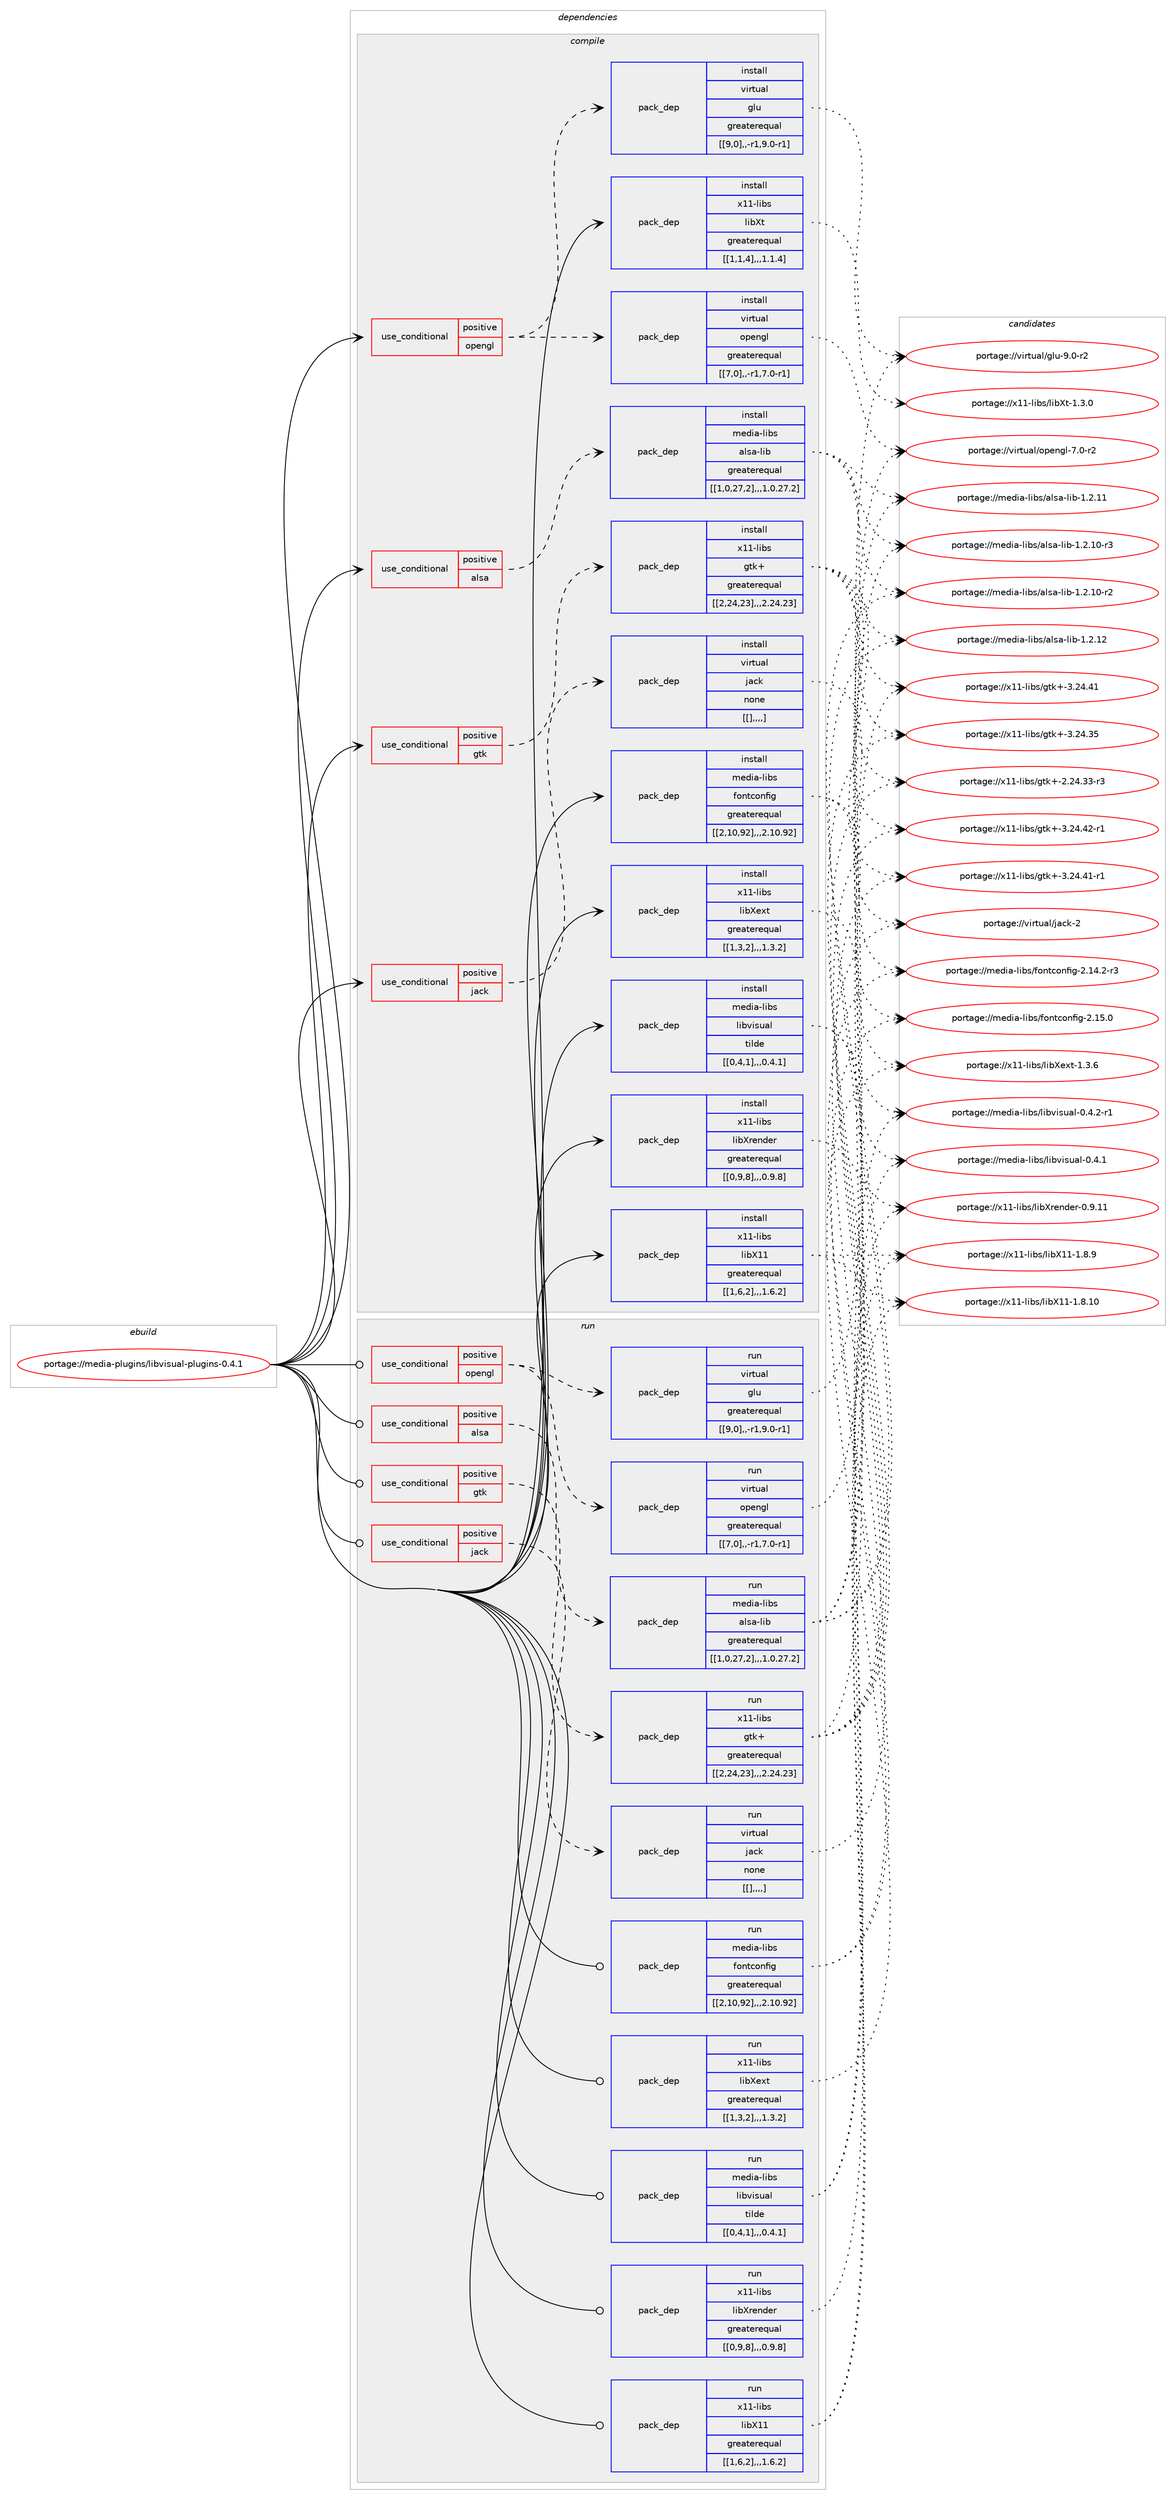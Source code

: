 digraph prolog {

# *************
# Graph options
# *************

newrank=true;
concentrate=true;
compound=true;
graph [rankdir=LR,fontname=Helvetica,fontsize=10,ranksep=1.5];#, ranksep=2.5, nodesep=0.2];
edge  [arrowhead=vee];
node  [fontname=Helvetica,fontsize=10];

# **********
# The ebuild
# **********

subgraph cluster_leftcol {
color=gray;
label=<<i>ebuild</i>>;
id [label="portage://media-plugins/libvisual-plugins-0.4.1", color=red, width=4, href="../media-plugins/libvisual-plugins-0.4.1.svg"];
}

# ****************
# The dependencies
# ****************

subgraph cluster_midcol {
color=gray;
label=<<i>dependencies</i>>;
subgraph cluster_compile {
fillcolor="#eeeeee";
style=filled;
label=<<i>compile</i>>;
subgraph cond82351 {
dependency326245 [label=<<TABLE BORDER="0" CELLBORDER="1" CELLSPACING="0" CELLPADDING="4"><TR><TD ROWSPAN="3" CELLPADDING="10">use_conditional</TD></TR><TR><TD>positive</TD></TR><TR><TD>alsa</TD></TR></TABLE>>, shape=none, color=red];
subgraph pack241323 {
dependency326246 [label=<<TABLE BORDER="0" CELLBORDER="1" CELLSPACING="0" CELLPADDING="4" WIDTH="220"><TR><TD ROWSPAN="6" CELLPADDING="30">pack_dep</TD></TR><TR><TD WIDTH="110">install</TD></TR><TR><TD>media-libs</TD></TR><TR><TD>alsa-lib</TD></TR><TR><TD>greaterequal</TD></TR><TR><TD>[[1,0,27,2],,,1.0.27.2]</TD></TR></TABLE>>, shape=none, color=blue];
}
dependency326245:e -> dependency326246:w [weight=20,style="dashed",arrowhead="vee"];
}
id:e -> dependency326245:w [weight=20,style="solid",arrowhead="vee"];
subgraph cond82352 {
dependency326247 [label=<<TABLE BORDER="0" CELLBORDER="1" CELLSPACING="0" CELLPADDING="4"><TR><TD ROWSPAN="3" CELLPADDING="10">use_conditional</TD></TR><TR><TD>positive</TD></TR><TR><TD>gtk</TD></TR></TABLE>>, shape=none, color=red];
subgraph pack241324 {
dependency326248 [label=<<TABLE BORDER="0" CELLBORDER="1" CELLSPACING="0" CELLPADDING="4" WIDTH="220"><TR><TD ROWSPAN="6" CELLPADDING="30">pack_dep</TD></TR><TR><TD WIDTH="110">install</TD></TR><TR><TD>x11-libs</TD></TR><TR><TD>gtk+</TD></TR><TR><TD>greaterequal</TD></TR><TR><TD>[[2,24,23],,,2.24.23]</TD></TR></TABLE>>, shape=none, color=blue];
}
dependency326247:e -> dependency326248:w [weight=20,style="dashed",arrowhead="vee"];
}
id:e -> dependency326247:w [weight=20,style="solid",arrowhead="vee"];
subgraph cond82353 {
dependency326249 [label=<<TABLE BORDER="0" CELLBORDER="1" CELLSPACING="0" CELLPADDING="4"><TR><TD ROWSPAN="3" CELLPADDING="10">use_conditional</TD></TR><TR><TD>positive</TD></TR><TR><TD>jack</TD></TR></TABLE>>, shape=none, color=red];
subgraph pack241325 {
dependency326250 [label=<<TABLE BORDER="0" CELLBORDER="1" CELLSPACING="0" CELLPADDING="4" WIDTH="220"><TR><TD ROWSPAN="6" CELLPADDING="30">pack_dep</TD></TR><TR><TD WIDTH="110">install</TD></TR><TR><TD>virtual</TD></TR><TR><TD>jack</TD></TR><TR><TD>none</TD></TR><TR><TD>[[],,,,]</TD></TR></TABLE>>, shape=none, color=blue];
}
dependency326249:e -> dependency326250:w [weight=20,style="dashed",arrowhead="vee"];
}
id:e -> dependency326249:w [weight=20,style="solid",arrowhead="vee"];
subgraph cond82354 {
dependency326251 [label=<<TABLE BORDER="0" CELLBORDER="1" CELLSPACING="0" CELLPADDING="4"><TR><TD ROWSPAN="3" CELLPADDING="10">use_conditional</TD></TR><TR><TD>positive</TD></TR><TR><TD>opengl</TD></TR></TABLE>>, shape=none, color=red];
subgraph pack241326 {
dependency326252 [label=<<TABLE BORDER="0" CELLBORDER="1" CELLSPACING="0" CELLPADDING="4" WIDTH="220"><TR><TD ROWSPAN="6" CELLPADDING="30">pack_dep</TD></TR><TR><TD WIDTH="110">install</TD></TR><TR><TD>virtual</TD></TR><TR><TD>glu</TD></TR><TR><TD>greaterequal</TD></TR><TR><TD>[[9,0],,-r1,9.0-r1]</TD></TR></TABLE>>, shape=none, color=blue];
}
dependency326251:e -> dependency326252:w [weight=20,style="dashed",arrowhead="vee"];
subgraph pack241327 {
dependency326253 [label=<<TABLE BORDER="0" CELLBORDER="1" CELLSPACING="0" CELLPADDING="4" WIDTH="220"><TR><TD ROWSPAN="6" CELLPADDING="30">pack_dep</TD></TR><TR><TD WIDTH="110">install</TD></TR><TR><TD>virtual</TD></TR><TR><TD>opengl</TD></TR><TR><TD>greaterequal</TD></TR><TR><TD>[[7,0],,-r1,7.0-r1]</TD></TR></TABLE>>, shape=none, color=blue];
}
dependency326251:e -> dependency326253:w [weight=20,style="dashed",arrowhead="vee"];
}
id:e -> dependency326251:w [weight=20,style="solid",arrowhead="vee"];
subgraph pack241328 {
dependency326254 [label=<<TABLE BORDER="0" CELLBORDER="1" CELLSPACING="0" CELLPADDING="4" WIDTH="220"><TR><TD ROWSPAN="6" CELLPADDING="30">pack_dep</TD></TR><TR><TD WIDTH="110">install</TD></TR><TR><TD>media-libs</TD></TR><TR><TD>fontconfig</TD></TR><TR><TD>greaterequal</TD></TR><TR><TD>[[2,10,92],,,2.10.92]</TD></TR></TABLE>>, shape=none, color=blue];
}
id:e -> dependency326254:w [weight=20,style="solid",arrowhead="vee"];
subgraph pack241329 {
dependency326255 [label=<<TABLE BORDER="0" CELLBORDER="1" CELLSPACING="0" CELLPADDING="4" WIDTH="220"><TR><TD ROWSPAN="6" CELLPADDING="30">pack_dep</TD></TR><TR><TD WIDTH="110">install</TD></TR><TR><TD>media-libs</TD></TR><TR><TD>libvisual</TD></TR><TR><TD>tilde</TD></TR><TR><TD>[[0,4,1],,,0.4.1]</TD></TR></TABLE>>, shape=none, color=blue];
}
id:e -> dependency326255:w [weight=20,style="solid",arrowhead="vee"];
subgraph pack241330 {
dependency326256 [label=<<TABLE BORDER="0" CELLBORDER="1" CELLSPACING="0" CELLPADDING="4" WIDTH="220"><TR><TD ROWSPAN="6" CELLPADDING="30">pack_dep</TD></TR><TR><TD WIDTH="110">install</TD></TR><TR><TD>x11-libs</TD></TR><TR><TD>libX11</TD></TR><TR><TD>greaterequal</TD></TR><TR><TD>[[1,6,2],,,1.6.2]</TD></TR></TABLE>>, shape=none, color=blue];
}
id:e -> dependency326256:w [weight=20,style="solid",arrowhead="vee"];
subgraph pack241331 {
dependency326257 [label=<<TABLE BORDER="0" CELLBORDER="1" CELLSPACING="0" CELLPADDING="4" WIDTH="220"><TR><TD ROWSPAN="6" CELLPADDING="30">pack_dep</TD></TR><TR><TD WIDTH="110">install</TD></TR><TR><TD>x11-libs</TD></TR><TR><TD>libXext</TD></TR><TR><TD>greaterequal</TD></TR><TR><TD>[[1,3,2],,,1.3.2]</TD></TR></TABLE>>, shape=none, color=blue];
}
id:e -> dependency326257:w [weight=20,style="solid",arrowhead="vee"];
subgraph pack241332 {
dependency326258 [label=<<TABLE BORDER="0" CELLBORDER="1" CELLSPACING="0" CELLPADDING="4" WIDTH="220"><TR><TD ROWSPAN="6" CELLPADDING="30">pack_dep</TD></TR><TR><TD WIDTH="110">install</TD></TR><TR><TD>x11-libs</TD></TR><TR><TD>libXrender</TD></TR><TR><TD>greaterequal</TD></TR><TR><TD>[[0,9,8],,,0.9.8]</TD></TR></TABLE>>, shape=none, color=blue];
}
id:e -> dependency326258:w [weight=20,style="solid",arrowhead="vee"];
subgraph pack241333 {
dependency326259 [label=<<TABLE BORDER="0" CELLBORDER="1" CELLSPACING="0" CELLPADDING="4" WIDTH="220"><TR><TD ROWSPAN="6" CELLPADDING="30">pack_dep</TD></TR><TR><TD WIDTH="110">install</TD></TR><TR><TD>x11-libs</TD></TR><TR><TD>libXt</TD></TR><TR><TD>greaterequal</TD></TR><TR><TD>[[1,1,4],,,1.1.4]</TD></TR></TABLE>>, shape=none, color=blue];
}
id:e -> dependency326259:w [weight=20,style="solid",arrowhead="vee"];
}
subgraph cluster_compileandrun {
fillcolor="#eeeeee";
style=filled;
label=<<i>compile and run</i>>;
}
subgraph cluster_run {
fillcolor="#eeeeee";
style=filled;
label=<<i>run</i>>;
subgraph cond82355 {
dependency326260 [label=<<TABLE BORDER="0" CELLBORDER="1" CELLSPACING="0" CELLPADDING="4"><TR><TD ROWSPAN="3" CELLPADDING="10">use_conditional</TD></TR><TR><TD>positive</TD></TR><TR><TD>alsa</TD></TR></TABLE>>, shape=none, color=red];
subgraph pack241334 {
dependency326261 [label=<<TABLE BORDER="0" CELLBORDER="1" CELLSPACING="0" CELLPADDING="4" WIDTH="220"><TR><TD ROWSPAN="6" CELLPADDING="30">pack_dep</TD></TR><TR><TD WIDTH="110">run</TD></TR><TR><TD>media-libs</TD></TR><TR><TD>alsa-lib</TD></TR><TR><TD>greaterequal</TD></TR><TR><TD>[[1,0,27,2],,,1.0.27.2]</TD></TR></TABLE>>, shape=none, color=blue];
}
dependency326260:e -> dependency326261:w [weight=20,style="dashed",arrowhead="vee"];
}
id:e -> dependency326260:w [weight=20,style="solid",arrowhead="odot"];
subgraph cond82356 {
dependency326262 [label=<<TABLE BORDER="0" CELLBORDER="1" CELLSPACING="0" CELLPADDING="4"><TR><TD ROWSPAN="3" CELLPADDING="10">use_conditional</TD></TR><TR><TD>positive</TD></TR><TR><TD>gtk</TD></TR></TABLE>>, shape=none, color=red];
subgraph pack241335 {
dependency326263 [label=<<TABLE BORDER="0" CELLBORDER="1" CELLSPACING="0" CELLPADDING="4" WIDTH="220"><TR><TD ROWSPAN="6" CELLPADDING="30">pack_dep</TD></TR><TR><TD WIDTH="110">run</TD></TR><TR><TD>x11-libs</TD></TR><TR><TD>gtk+</TD></TR><TR><TD>greaterequal</TD></TR><TR><TD>[[2,24,23],,,2.24.23]</TD></TR></TABLE>>, shape=none, color=blue];
}
dependency326262:e -> dependency326263:w [weight=20,style="dashed",arrowhead="vee"];
}
id:e -> dependency326262:w [weight=20,style="solid",arrowhead="odot"];
subgraph cond82357 {
dependency326264 [label=<<TABLE BORDER="0" CELLBORDER="1" CELLSPACING="0" CELLPADDING="4"><TR><TD ROWSPAN="3" CELLPADDING="10">use_conditional</TD></TR><TR><TD>positive</TD></TR><TR><TD>jack</TD></TR></TABLE>>, shape=none, color=red];
subgraph pack241336 {
dependency326265 [label=<<TABLE BORDER="0" CELLBORDER="1" CELLSPACING="0" CELLPADDING="4" WIDTH="220"><TR><TD ROWSPAN="6" CELLPADDING="30">pack_dep</TD></TR><TR><TD WIDTH="110">run</TD></TR><TR><TD>virtual</TD></TR><TR><TD>jack</TD></TR><TR><TD>none</TD></TR><TR><TD>[[],,,,]</TD></TR></TABLE>>, shape=none, color=blue];
}
dependency326264:e -> dependency326265:w [weight=20,style="dashed",arrowhead="vee"];
}
id:e -> dependency326264:w [weight=20,style="solid",arrowhead="odot"];
subgraph cond82358 {
dependency326266 [label=<<TABLE BORDER="0" CELLBORDER="1" CELLSPACING="0" CELLPADDING="4"><TR><TD ROWSPAN="3" CELLPADDING="10">use_conditional</TD></TR><TR><TD>positive</TD></TR><TR><TD>opengl</TD></TR></TABLE>>, shape=none, color=red];
subgraph pack241337 {
dependency326267 [label=<<TABLE BORDER="0" CELLBORDER="1" CELLSPACING="0" CELLPADDING="4" WIDTH="220"><TR><TD ROWSPAN="6" CELLPADDING="30">pack_dep</TD></TR><TR><TD WIDTH="110">run</TD></TR><TR><TD>virtual</TD></TR><TR><TD>glu</TD></TR><TR><TD>greaterequal</TD></TR><TR><TD>[[9,0],,-r1,9.0-r1]</TD></TR></TABLE>>, shape=none, color=blue];
}
dependency326266:e -> dependency326267:w [weight=20,style="dashed",arrowhead="vee"];
subgraph pack241338 {
dependency326268 [label=<<TABLE BORDER="0" CELLBORDER="1" CELLSPACING="0" CELLPADDING="4" WIDTH="220"><TR><TD ROWSPAN="6" CELLPADDING="30">pack_dep</TD></TR><TR><TD WIDTH="110">run</TD></TR><TR><TD>virtual</TD></TR><TR><TD>opengl</TD></TR><TR><TD>greaterequal</TD></TR><TR><TD>[[7,0],,-r1,7.0-r1]</TD></TR></TABLE>>, shape=none, color=blue];
}
dependency326266:e -> dependency326268:w [weight=20,style="dashed",arrowhead="vee"];
}
id:e -> dependency326266:w [weight=20,style="solid",arrowhead="odot"];
subgraph pack241339 {
dependency326269 [label=<<TABLE BORDER="0" CELLBORDER="1" CELLSPACING="0" CELLPADDING="4" WIDTH="220"><TR><TD ROWSPAN="6" CELLPADDING="30">pack_dep</TD></TR><TR><TD WIDTH="110">run</TD></TR><TR><TD>media-libs</TD></TR><TR><TD>fontconfig</TD></TR><TR><TD>greaterequal</TD></TR><TR><TD>[[2,10,92],,,2.10.92]</TD></TR></TABLE>>, shape=none, color=blue];
}
id:e -> dependency326269:w [weight=20,style="solid",arrowhead="odot"];
subgraph pack241340 {
dependency326270 [label=<<TABLE BORDER="0" CELLBORDER="1" CELLSPACING="0" CELLPADDING="4" WIDTH="220"><TR><TD ROWSPAN="6" CELLPADDING="30">pack_dep</TD></TR><TR><TD WIDTH="110">run</TD></TR><TR><TD>media-libs</TD></TR><TR><TD>libvisual</TD></TR><TR><TD>tilde</TD></TR><TR><TD>[[0,4,1],,,0.4.1]</TD></TR></TABLE>>, shape=none, color=blue];
}
id:e -> dependency326270:w [weight=20,style="solid",arrowhead="odot"];
subgraph pack241341 {
dependency326271 [label=<<TABLE BORDER="0" CELLBORDER="1" CELLSPACING="0" CELLPADDING="4" WIDTH="220"><TR><TD ROWSPAN="6" CELLPADDING="30">pack_dep</TD></TR><TR><TD WIDTH="110">run</TD></TR><TR><TD>x11-libs</TD></TR><TR><TD>libX11</TD></TR><TR><TD>greaterequal</TD></TR><TR><TD>[[1,6,2],,,1.6.2]</TD></TR></TABLE>>, shape=none, color=blue];
}
id:e -> dependency326271:w [weight=20,style="solid",arrowhead="odot"];
subgraph pack241342 {
dependency326272 [label=<<TABLE BORDER="0" CELLBORDER="1" CELLSPACING="0" CELLPADDING="4" WIDTH="220"><TR><TD ROWSPAN="6" CELLPADDING="30">pack_dep</TD></TR><TR><TD WIDTH="110">run</TD></TR><TR><TD>x11-libs</TD></TR><TR><TD>libXext</TD></TR><TR><TD>greaterequal</TD></TR><TR><TD>[[1,3,2],,,1.3.2]</TD></TR></TABLE>>, shape=none, color=blue];
}
id:e -> dependency326272:w [weight=20,style="solid",arrowhead="odot"];
subgraph pack241343 {
dependency326273 [label=<<TABLE BORDER="0" CELLBORDER="1" CELLSPACING="0" CELLPADDING="4" WIDTH="220"><TR><TD ROWSPAN="6" CELLPADDING="30">pack_dep</TD></TR><TR><TD WIDTH="110">run</TD></TR><TR><TD>x11-libs</TD></TR><TR><TD>libXrender</TD></TR><TR><TD>greaterequal</TD></TR><TR><TD>[[0,9,8],,,0.9.8]</TD></TR></TABLE>>, shape=none, color=blue];
}
id:e -> dependency326273:w [weight=20,style="solid",arrowhead="odot"];
}
}

# **************
# The candidates
# **************

subgraph cluster_choices {
rank=same;
color=gray;
label=<<i>candidates</i>>;

subgraph choice241323 {
color=black;
nodesep=1;
choice109101100105974510810598115479710811597451081059845494650464950 [label="portage://media-libs/alsa-lib-1.2.12", color=red, width=4,href="../media-libs/alsa-lib-1.2.12.svg"];
choice109101100105974510810598115479710811597451081059845494650464949 [label="portage://media-libs/alsa-lib-1.2.11", color=red, width=4,href="../media-libs/alsa-lib-1.2.11.svg"];
choice1091011001059745108105981154797108115974510810598454946504649484511451 [label="portage://media-libs/alsa-lib-1.2.10-r3", color=red, width=4,href="../media-libs/alsa-lib-1.2.10-r3.svg"];
choice1091011001059745108105981154797108115974510810598454946504649484511450 [label="portage://media-libs/alsa-lib-1.2.10-r2", color=red, width=4,href="../media-libs/alsa-lib-1.2.10-r2.svg"];
dependency326246:e -> choice109101100105974510810598115479710811597451081059845494650464950:w [style=dotted,weight="100"];
dependency326246:e -> choice109101100105974510810598115479710811597451081059845494650464949:w [style=dotted,weight="100"];
dependency326246:e -> choice1091011001059745108105981154797108115974510810598454946504649484511451:w [style=dotted,weight="100"];
dependency326246:e -> choice1091011001059745108105981154797108115974510810598454946504649484511450:w [style=dotted,weight="100"];
}
subgraph choice241324 {
color=black;
nodesep=1;
choice12049494510810598115471031161074345514650524652504511449 [label="portage://x11-libs/gtk+-3.24.42-r1", color=red, width=4,href="../x11-libs/gtk+-3.24.42-r1.svg"];
choice12049494510810598115471031161074345514650524652494511449 [label="portage://x11-libs/gtk+-3.24.41-r1", color=red, width=4,href="../x11-libs/gtk+-3.24.41-r1.svg"];
choice1204949451081059811547103116107434551465052465249 [label="portage://x11-libs/gtk+-3.24.41", color=red, width=4,href="../x11-libs/gtk+-3.24.41.svg"];
choice1204949451081059811547103116107434551465052465153 [label="portage://x11-libs/gtk+-3.24.35", color=red, width=4,href="../x11-libs/gtk+-3.24.35.svg"];
choice12049494510810598115471031161074345504650524651514511451 [label="portage://x11-libs/gtk+-2.24.33-r3", color=red, width=4,href="../x11-libs/gtk+-2.24.33-r3.svg"];
dependency326248:e -> choice12049494510810598115471031161074345514650524652504511449:w [style=dotted,weight="100"];
dependency326248:e -> choice12049494510810598115471031161074345514650524652494511449:w [style=dotted,weight="100"];
dependency326248:e -> choice1204949451081059811547103116107434551465052465249:w [style=dotted,weight="100"];
dependency326248:e -> choice1204949451081059811547103116107434551465052465153:w [style=dotted,weight="100"];
dependency326248:e -> choice12049494510810598115471031161074345504650524651514511451:w [style=dotted,weight="100"];
}
subgraph choice241325 {
color=black;
nodesep=1;
choice118105114116117971084710697991074550 [label="portage://virtual/jack-2", color=red, width=4,href="../virtual/jack-2.svg"];
dependency326250:e -> choice118105114116117971084710697991074550:w [style=dotted,weight="100"];
}
subgraph choice241326 {
color=black;
nodesep=1;
choice1181051141161179710847103108117455746484511450 [label="portage://virtual/glu-9.0-r2", color=red, width=4,href="../virtual/glu-9.0-r2.svg"];
dependency326252:e -> choice1181051141161179710847103108117455746484511450:w [style=dotted,weight="100"];
}
subgraph choice241327 {
color=black;
nodesep=1;
choice1181051141161179710847111112101110103108455546484511450 [label="portage://virtual/opengl-7.0-r2", color=red, width=4,href="../virtual/opengl-7.0-r2.svg"];
dependency326253:e -> choice1181051141161179710847111112101110103108455546484511450:w [style=dotted,weight="100"];
}
subgraph choice241328 {
color=black;
nodesep=1;
choice109101100105974510810598115471021111101169911111010210510345504649534648 [label="portage://media-libs/fontconfig-2.15.0", color=red, width=4,href="../media-libs/fontconfig-2.15.0.svg"];
choice1091011001059745108105981154710211111011699111110102105103455046495246504511451 [label="portage://media-libs/fontconfig-2.14.2-r3", color=red, width=4,href="../media-libs/fontconfig-2.14.2-r3.svg"];
dependency326254:e -> choice109101100105974510810598115471021111101169911111010210510345504649534648:w [style=dotted,weight="100"];
dependency326254:e -> choice1091011001059745108105981154710211111011699111110102105103455046495246504511451:w [style=dotted,weight="100"];
}
subgraph choice241329 {
color=black;
nodesep=1;
choice1091011001059745108105981154710810598118105115117971084548465246504511449 [label="portage://media-libs/libvisual-0.4.2-r1", color=red, width=4,href="../media-libs/libvisual-0.4.2-r1.svg"];
choice109101100105974510810598115471081059811810511511797108454846524649 [label="portage://media-libs/libvisual-0.4.1", color=red, width=4,href="../media-libs/libvisual-0.4.1.svg"];
dependency326255:e -> choice1091011001059745108105981154710810598118105115117971084548465246504511449:w [style=dotted,weight="100"];
dependency326255:e -> choice109101100105974510810598115471081059811810511511797108454846524649:w [style=dotted,weight="100"];
}
subgraph choice241330 {
color=black;
nodesep=1;
choice12049494510810598115471081059888494945494656464948 [label="portage://x11-libs/libX11-1.8.10", color=red, width=4,href="../x11-libs/libX11-1.8.10.svg"];
choice120494945108105981154710810598884949454946564657 [label="portage://x11-libs/libX11-1.8.9", color=red, width=4,href="../x11-libs/libX11-1.8.9.svg"];
dependency326256:e -> choice12049494510810598115471081059888494945494656464948:w [style=dotted,weight="100"];
dependency326256:e -> choice120494945108105981154710810598884949454946564657:w [style=dotted,weight="100"];
}
subgraph choice241331 {
color=black;
nodesep=1;
choice12049494510810598115471081059888101120116454946514654 [label="portage://x11-libs/libXext-1.3.6", color=red, width=4,href="../x11-libs/libXext-1.3.6.svg"];
dependency326257:e -> choice12049494510810598115471081059888101120116454946514654:w [style=dotted,weight="100"];
}
subgraph choice241332 {
color=black;
nodesep=1;
choice1204949451081059811547108105988811410111010010111445484657464949 [label="portage://x11-libs/libXrender-0.9.11", color=red, width=4,href="../x11-libs/libXrender-0.9.11.svg"];
dependency326258:e -> choice1204949451081059811547108105988811410111010010111445484657464949:w [style=dotted,weight="100"];
}
subgraph choice241333 {
color=black;
nodesep=1;
choice12049494510810598115471081059888116454946514648 [label="portage://x11-libs/libXt-1.3.0", color=red, width=4,href="../x11-libs/libXt-1.3.0.svg"];
dependency326259:e -> choice12049494510810598115471081059888116454946514648:w [style=dotted,weight="100"];
}
subgraph choice241334 {
color=black;
nodesep=1;
choice109101100105974510810598115479710811597451081059845494650464950 [label="portage://media-libs/alsa-lib-1.2.12", color=red, width=4,href="../media-libs/alsa-lib-1.2.12.svg"];
choice109101100105974510810598115479710811597451081059845494650464949 [label="portage://media-libs/alsa-lib-1.2.11", color=red, width=4,href="../media-libs/alsa-lib-1.2.11.svg"];
choice1091011001059745108105981154797108115974510810598454946504649484511451 [label="portage://media-libs/alsa-lib-1.2.10-r3", color=red, width=4,href="../media-libs/alsa-lib-1.2.10-r3.svg"];
choice1091011001059745108105981154797108115974510810598454946504649484511450 [label="portage://media-libs/alsa-lib-1.2.10-r2", color=red, width=4,href="../media-libs/alsa-lib-1.2.10-r2.svg"];
dependency326261:e -> choice109101100105974510810598115479710811597451081059845494650464950:w [style=dotted,weight="100"];
dependency326261:e -> choice109101100105974510810598115479710811597451081059845494650464949:w [style=dotted,weight="100"];
dependency326261:e -> choice1091011001059745108105981154797108115974510810598454946504649484511451:w [style=dotted,weight="100"];
dependency326261:e -> choice1091011001059745108105981154797108115974510810598454946504649484511450:w [style=dotted,weight="100"];
}
subgraph choice241335 {
color=black;
nodesep=1;
choice12049494510810598115471031161074345514650524652504511449 [label="portage://x11-libs/gtk+-3.24.42-r1", color=red, width=4,href="../x11-libs/gtk+-3.24.42-r1.svg"];
choice12049494510810598115471031161074345514650524652494511449 [label="portage://x11-libs/gtk+-3.24.41-r1", color=red, width=4,href="../x11-libs/gtk+-3.24.41-r1.svg"];
choice1204949451081059811547103116107434551465052465249 [label="portage://x11-libs/gtk+-3.24.41", color=red, width=4,href="../x11-libs/gtk+-3.24.41.svg"];
choice1204949451081059811547103116107434551465052465153 [label="portage://x11-libs/gtk+-3.24.35", color=red, width=4,href="../x11-libs/gtk+-3.24.35.svg"];
choice12049494510810598115471031161074345504650524651514511451 [label="portage://x11-libs/gtk+-2.24.33-r3", color=red, width=4,href="../x11-libs/gtk+-2.24.33-r3.svg"];
dependency326263:e -> choice12049494510810598115471031161074345514650524652504511449:w [style=dotted,weight="100"];
dependency326263:e -> choice12049494510810598115471031161074345514650524652494511449:w [style=dotted,weight="100"];
dependency326263:e -> choice1204949451081059811547103116107434551465052465249:w [style=dotted,weight="100"];
dependency326263:e -> choice1204949451081059811547103116107434551465052465153:w [style=dotted,weight="100"];
dependency326263:e -> choice12049494510810598115471031161074345504650524651514511451:w [style=dotted,weight="100"];
}
subgraph choice241336 {
color=black;
nodesep=1;
choice118105114116117971084710697991074550 [label="portage://virtual/jack-2", color=red, width=4,href="../virtual/jack-2.svg"];
dependency326265:e -> choice118105114116117971084710697991074550:w [style=dotted,weight="100"];
}
subgraph choice241337 {
color=black;
nodesep=1;
choice1181051141161179710847103108117455746484511450 [label="portage://virtual/glu-9.0-r2", color=red, width=4,href="../virtual/glu-9.0-r2.svg"];
dependency326267:e -> choice1181051141161179710847103108117455746484511450:w [style=dotted,weight="100"];
}
subgraph choice241338 {
color=black;
nodesep=1;
choice1181051141161179710847111112101110103108455546484511450 [label="portage://virtual/opengl-7.0-r2", color=red, width=4,href="../virtual/opengl-7.0-r2.svg"];
dependency326268:e -> choice1181051141161179710847111112101110103108455546484511450:w [style=dotted,weight="100"];
}
subgraph choice241339 {
color=black;
nodesep=1;
choice109101100105974510810598115471021111101169911111010210510345504649534648 [label="portage://media-libs/fontconfig-2.15.0", color=red, width=4,href="../media-libs/fontconfig-2.15.0.svg"];
choice1091011001059745108105981154710211111011699111110102105103455046495246504511451 [label="portage://media-libs/fontconfig-2.14.2-r3", color=red, width=4,href="../media-libs/fontconfig-2.14.2-r3.svg"];
dependency326269:e -> choice109101100105974510810598115471021111101169911111010210510345504649534648:w [style=dotted,weight="100"];
dependency326269:e -> choice1091011001059745108105981154710211111011699111110102105103455046495246504511451:w [style=dotted,weight="100"];
}
subgraph choice241340 {
color=black;
nodesep=1;
choice1091011001059745108105981154710810598118105115117971084548465246504511449 [label="portage://media-libs/libvisual-0.4.2-r1", color=red, width=4,href="../media-libs/libvisual-0.4.2-r1.svg"];
choice109101100105974510810598115471081059811810511511797108454846524649 [label="portage://media-libs/libvisual-0.4.1", color=red, width=4,href="../media-libs/libvisual-0.4.1.svg"];
dependency326270:e -> choice1091011001059745108105981154710810598118105115117971084548465246504511449:w [style=dotted,weight="100"];
dependency326270:e -> choice109101100105974510810598115471081059811810511511797108454846524649:w [style=dotted,weight="100"];
}
subgraph choice241341 {
color=black;
nodesep=1;
choice12049494510810598115471081059888494945494656464948 [label="portage://x11-libs/libX11-1.8.10", color=red, width=4,href="../x11-libs/libX11-1.8.10.svg"];
choice120494945108105981154710810598884949454946564657 [label="portage://x11-libs/libX11-1.8.9", color=red, width=4,href="../x11-libs/libX11-1.8.9.svg"];
dependency326271:e -> choice12049494510810598115471081059888494945494656464948:w [style=dotted,weight="100"];
dependency326271:e -> choice120494945108105981154710810598884949454946564657:w [style=dotted,weight="100"];
}
subgraph choice241342 {
color=black;
nodesep=1;
choice12049494510810598115471081059888101120116454946514654 [label="portage://x11-libs/libXext-1.3.6", color=red, width=4,href="../x11-libs/libXext-1.3.6.svg"];
dependency326272:e -> choice12049494510810598115471081059888101120116454946514654:w [style=dotted,weight="100"];
}
subgraph choice241343 {
color=black;
nodesep=1;
choice1204949451081059811547108105988811410111010010111445484657464949 [label="portage://x11-libs/libXrender-0.9.11", color=red, width=4,href="../x11-libs/libXrender-0.9.11.svg"];
dependency326273:e -> choice1204949451081059811547108105988811410111010010111445484657464949:w [style=dotted,weight="100"];
}
}

}
